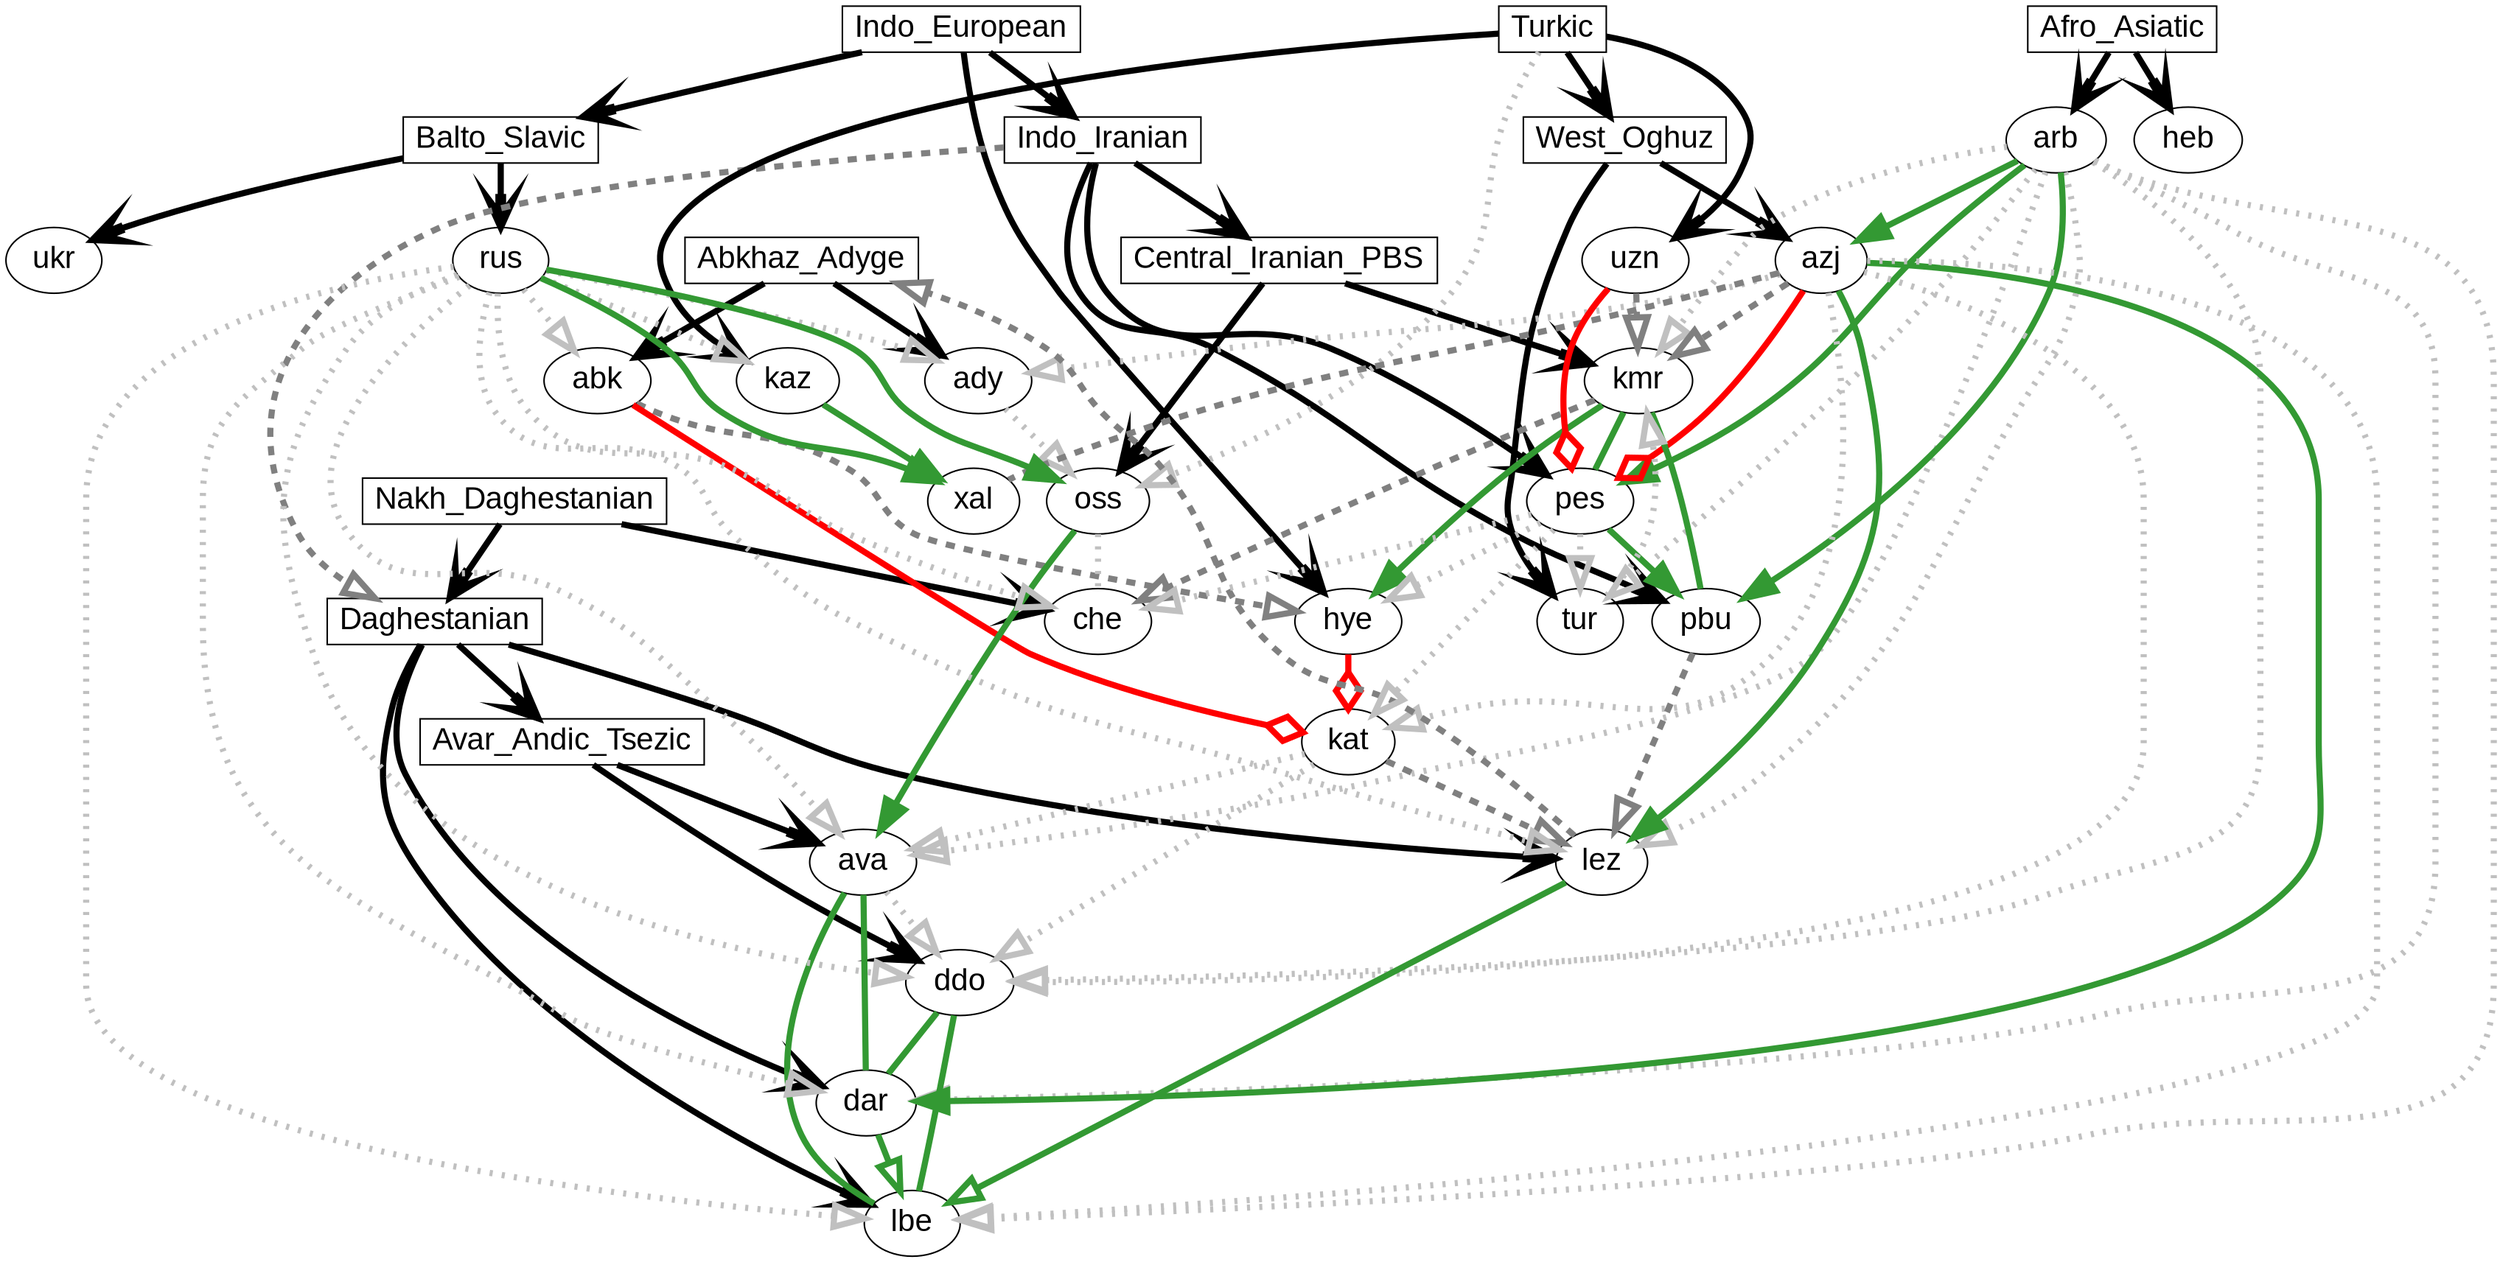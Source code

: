 digraph LanguageGraph
{
  splines=true;
  node [ fontname=Arial, fontcolor=black, fontsize=20];
  Abkhaz_Adyge [pos="2880.0,2200.0", shape=box, width="0.1", height="0.05"];
  Afro_Asiatic [pos="2900.0,1500.0", shape=box, width="0.1", height="0.05"];
  Avar_Andic_Tsezic [pos="3420.0,2170.0", shape=box, width="0.1", height="0.05"]; 
  Balto_Slavic [pos="2800.0,2400.0", shape=box, width="0.1", height="0.05"];
  Central_Iranian_PBS [pos="3700.0,2000.0", shape=box, width="0.1", height="0.05"];
  Daghestanian [pos="3650.0,2100.0", shape=box, width="0.1", height="0.05"];
  Indo_European [pos="2830.0,2320.0", shape=box, width="0.1", height="0.05"];
  Indo_Iranian [pos="3900.0,2450.0", shape=box, width="0.1", height="0.05"];
  Nakh_Daghestanian [pos="3400.0,2300.0", shape=box, width="0.1", height="0.05"];
  Turkic [pos="3950.0,2010.0", shape=box, width="0.1", height="0.05"];
  West_Oghuz [pos="3650.0,1800.0", shape=box, width="0.1", height="0.05"];
  abk [pos="3020.0,2130.0", width="0.1", height="0.05"];
  ady [pos="3030.0,2261.5", width="0.1", height="0.05"];
  arb [pos="3300.0,1550.0", width="0.1", height="0.05"];
  ava [pos="3300.0,2100.0", width="0.1", height="0.05"];
  azj [pos="3500.0,1900.0", width="0.1", height="0.05"];
  che [pos="3300.0,2210.0", width="0.1", height="0.05"];
  dar [pos="3470.0,2120.0", width="0.1", height="0.05"];
  ddo [pos="3287.5,2030.0", width="0.1", height="0.05"];
  heb [pos="2741.5,1575.0", width="0.1", height="0.05"];
  hye [pos="3200.0,2020.0", width="0.1", height="0.05"];
  kat [pos="3170.0,2100.0", width="0.1", height="0.05"];
  kaz [pos="4400.0,2450.0", width="0.1", height="0.05"];
  kmr [pos="3100.0,1950.0", width="0.1", height="0.05"];
  lbe [pos="3400.0,2070.0", width="0.1", height="0.05"];
  lez [pos="3391.5,2010.0", width="0.1", height="0.05"];
  oss [pos="3190.0,2170.0", width="0.1", height="0.05"];
  pbu [pos="4350.0,1650.0", width="0.1", height="0.05"];
  pes [pos="3700.0,1630.0", width="0.1", height="0.05"];
  rus [pos="3000.0,2500.0", width="0.1", height="0.05"];
  tur [pos="2750.0,1950.0", width="0.1", height="0.05"];
  ukr [pos="2750.0,2500.0", width="0.1", height="0.05"];
  uzn [pos="4400.0,1900.0", width="0.1", height="0.05"];
  xal [pos="3540.0,2370.0", width="0.1", height="0.05"];
subgraph undirected
{
  edge [dir=none];
}
subgraph bidirected
{
  edge [dir=none];
  kmr -> pbu [color="#339933ff",penwidth="4"];
  kmr -> pes [color="#339933ff",penwidth="4"];
  oss -> che [color="#c0c0c0ff",style="dotted",penwidth="4",arrowhead="onormal"];
  ava -> dar [color="#339933ff",penwidth="4"];
  ava -> lbe [color="#339933ff",penwidth="4"];
  ddo -> dar [color="#339933ff",penwidth="4"];
  ddo -> lbe [color="#339933ff",penwidth="4"];
  azj -> xal [color="#808080ff",style="dashed",penwidth="4",arrowhead="onormal"];
}
subgraph directed
{
  edge [arrowsize=2];
  lez -> Abkhaz_Adyge [color="#808080ff",style="dashed",penwidth="4",arrowhead="onormal"];
  rus -> abk [color="#c0c0c0ff",style="dotted",penwidth="4",arrowhead="onormal"];
  abk -> hye [color="#808080ff",style="dashed",penwidth="4",arrowhead="onormal"];
  abk -> kat [color="#ff0000ff",penwidth="4",arrowhead="odiamond"];
  rus -> ady [color="#c0c0c0ff",style="dotted",penwidth="4",arrowhead="onormal"];
  ady -> oss [color="#c0c0c0ff",style="dotted",penwidth="4",arrowhead="onormal"];
  azj -> ady [color="#c0c0c0ff",style="dotted",penwidth="4",arrowhead="onormal"];
  arb -> kmr [color="#c0c0c0ff",style="dotted",penwidth="4",arrowhead="onormal"];
  arb -> pbu [color="#339933ff",penwidth="4"];
  arb -> pes [color="#339933ff",penwidth="4"];
  arb -> ava [color="#c0c0c0ff",style="dotted",penwidth="4",arrowhead="onormal"];
  arb -> ddo [color="#c0c0c0ff",style="dotted",penwidth="4",arrowhead="onormal"];
  arb -> dar [color="#c0c0c0ff",style="dotted",penwidth="4",arrowhead="onormal"];
  arb -> lbe [color="#c0c0c0ff",style="dotted",penwidth="4",arrowhead="onormal"];
  arb -> lez [color="#c0c0c0ff",style="dotted",penwidth="4",arrowhead="onormal"];
  arb -> azj [color="#339933ff",penwidth="4"];
  arb -> tur [color="#c0c0c0ff",style="dotted",penwidth="4",arrowhead="onormal"];
  rus -> oss [color="#339933ff",penwidth="4"];
  rus -> ava [color="#c0c0c0ff",style="dotted",penwidth="4",arrowhead="onormal"];
  rus -> ddo [color="#c0c0c0ff",style="dotted",penwidth="4",arrowhead="onormal"];
  rus -> dar [color="#c0c0c0ff",style="dotted",penwidth="4",arrowhead="onormal"];
  rus -> lbe [color="#c0c0c0ff",style="dotted",penwidth="4",arrowhead="onormal"];
  rus -> lez [color="#c0c0c0ff",style="dotted",penwidth="4",arrowhead="onormal"];
  rus -> che [color="#c0c0c0ff",style="dotted",penwidth="4",arrowhead="onormal"];
  rus -> kaz [color="#c0c0c0ff",style="dotted",penwidth="4",arrowhead="onormal"];
  rus -> xal [color="#339933ff",penwidth="4"];
  Indo_Iranian -> Daghestanian [color="#808080ff",style="dashed",penwidth="4",arrowhead="onormal"];
  kmr -> hye [color="#339933ff",penwidth="4"];
  kmr -> che [color="#808080ff",style="dashed",penwidth="4",arrowhead="onormal"];
  azj -> kmr [color="#808080ff",style="dashed",penwidth="4",arrowhead="onormal"];
  tur -> kmr [color="#c0c0c0ff",style="dotted",penwidth="4",arrowhead="onormal"];
  uzn -> kmr [color="#808080ff",style="dashed",penwidth="4",arrowhead="onormal"];
  oss -> ava [color="#339933ff",penwidth="4"];
  Turkic -> oss [color="#c0c0c0ff",style="dotted",penwidth="4",arrowhead="onormal"];
  pes -> pbu [color="#339933ff",penwidth="4"];
  pbu -> lez [color="#808080ff",style="dashed",penwidth="4",arrowhead="onormal"];
  pes -> hye [color="#c0c0c0ff",style="dotted",penwidth="4",arrowhead="onormal"];
  pes -> che [color="#c0c0c0ff",style="dotted",penwidth="4",arrowhead="onormal"];
  azj -> pes [color="#ff0000ff",penwidth="4",arrowhead="odiamond"];
  pes -> tur [color="#c0c0c0ff",style="dotted",penwidth="4",arrowhead="onormal"];
  uzn -> pes [color="#ff0000ff",penwidth="4",arrowhead="odiamond"];
  pes -> kat [color="#c0c0c0ff",style="dotted",penwidth="4",arrowhead="onormal"];
  hye -> kat [color="#ff0000ff",penwidth="4",arrowhead="odiamond"];
  ava -> ddo [color="#c0c0c0ff",style="dotted",penwidth="4",arrowhead="onormal"];
  kat -> ava [color="#c0c0c0ff",style="dotted",penwidth="4",arrowhead="onormal"];
  azj -> ddo [color="#c0c0c0ff",style="dotted",penwidth="4",arrowhead="onormal"];
  kat -> ddo [color="#c0c0c0ff",style="dotted",penwidth="4",arrowhead="onormal"];
  dar -> lbe [color="#339933ff",penwidth="4",arrowhead="onormal"];
  azj -> dar [color="#339933ff",penwidth="4"];
  lez -> lbe [color="#339933ff",penwidth="4",arrowhead="onormal"];
  azj -> lbe [color="#c0c0c0ff",style="dotted",penwidth="4",arrowhead="onormal"];
  azj -> lez [color="#339933ff",penwidth="4"];
  kat -> lez [color="#808080ff",style="dashed",penwidth="4",arrowhead="onormal"];
  azj -> kat [color="#c0c0c0ff",style="dotted",penwidth="4",arrowhead="onormal"];
  kaz -> xal [color="#339933ff",penwidth="4"];
}
subgraph directedPreset
{
  edge [arrowsize=2];
  Abkhaz_Adyge -> abk [color="#000000ff",penwidth="4",arrowhead="vee"];
  Abkhaz_Adyge -> ady [color="#000000ff",penwidth="4",arrowhead="vee"];
  Afro_Asiatic -> arb [color="#000000ff",penwidth="4",arrowhead="vee"];
  Afro_Asiatic -> heb [color="#000000ff",penwidth="4",arrowhead="vee"];
  Indo_European -> Balto_Slavic [color="#000000ff",penwidth="4",arrowhead="vee"];
  Indo_European -> Indo_Iranian [color="#000000ff",penwidth="4",arrowhead="vee"];
  Indo_European -> hye [color="#000000ff",penwidth="4",arrowhead="vee"];
  Balto_Slavic -> rus [color="#000000ff",penwidth="4",arrowhead="vee"];
  Balto_Slavic -> ukr [color="#000000ff",penwidth="4",arrowhead="vee"];
  Indo_Iranian -> Central_Iranian_PBS [color="#000000ff",penwidth="4",arrowhead="vee"];
  Indo_Iranian -> pbu [color="#000000ff",penwidth="4",arrowhead="vee"];
  Indo_Iranian -> pes [color="#000000ff",penwidth="4",arrowhead="vee"];
  Central_Iranian_PBS -> kmr [color="#000000ff",penwidth="4",arrowhead="vee"];
  Central_Iranian_PBS -> oss [color="#000000ff",penwidth="4",arrowhead="vee"];
  Nakh_Daghestanian -> Daghestanian [color="#000000ff",penwidth="4",arrowhead="vee"];
  Nakh_Daghestanian -> che [color="#000000ff",penwidth="4",arrowhead="vee"];
  Daghestanian -> Avar_Andic_Tsezic [color="#000000ff",penwidth="4",arrowhead="vee"];
  Daghestanian -> dar [color="#000000ff",penwidth="4",arrowhead="vee"];
  Daghestanian -> lbe [color="#000000ff",penwidth="4",arrowhead="vee"];
  Daghestanian -> lez [color="#000000ff",penwidth="4",arrowhead="vee"];
  Avar_Andic_Tsezic -> ava [color="#000000ff",penwidth="4",arrowhead="vee"];
  Avar_Andic_Tsezic -> ddo [color="#000000ff",penwidth="4",arrowhead="vee"];
  Turkic -> West_Oghuz [color="#000000ff",penwidth="4",arrowhead="vee"];
  Turkic -> kaz [color="#000000ff",penwidth="4",arrowhead="vee"];
  Turkic -> uzn [color="#000000ff",penwidth="4",arrowhead="vee"];
  West_Oghuz -> azj [color="#000000ff",penwidth="4",arrowhead="vee"];
  West_Oghuz -> tur [color="#000000ff",penwidth="4",arrowhead="vee"];
}
}
